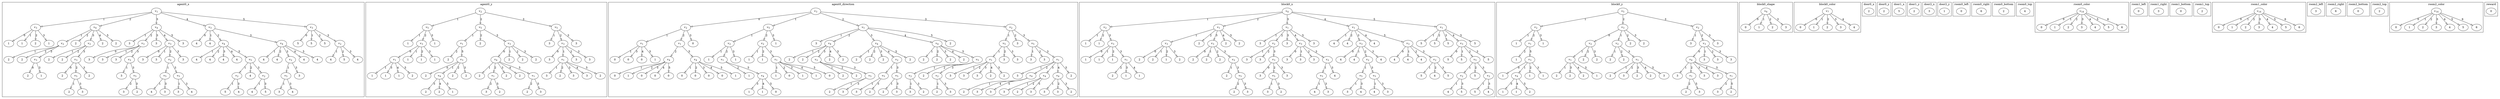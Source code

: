 digraph {
edge [arrowhead=empty]

subgraph cluster_agent0_x {
label="agent0_x"
agent0_x_n0 [label=<<i>v</i><sub>1</sub>>]
agent0_x_n0 -> agent0_x_n1 [label=<1>]
agent0_x_n1 [label=<<i>v</i><sub>3</sub>>]
agent0_x_n1 -> agent0_x_n2 [label=<0>]
agent0_x_n2 [label="1"]
agent0_x_n1 -> agent0_x_n3 [label=<1>]
agent0_x_n3 [label="1"]
agent0_x_n1 -> agent0_x_n4 [label=<2>]
agent0_x_n4 [label="2"]
agent0_x_n1 -> agent0_x_n5 [label=<3>]
agent0_x_n5 [label="1"]
agent0_x_n0 -> agent0_x_n6 [label=<2>]
agent0_x_n6 [label=<<i>v</i><sub>4</sub>>]
agent0_x_n6 -> agent0_x_n7 [label=<1>]
agent0_x_n7 [label=<<i>v</i><sub>2</sub>>]
agent0_x_n7 -> agent0_x_n8 [label=<1>]
agent0_x_n8 [label="2"]
agent0_x_n7 -> agent0_x_n9 [label=<2>]
agent0_x_n9 [label="2"]
agent0_x_n7 -> agent0_x_n10 [label=<3>]
agent0_x_n10 [label=<<i>v</i><sub>3</sub>>]
agent0_x_n10 -> agent0_x_n11 [label=<0>]
agent0_x_n11 [label="2"]
agent0_x_n10 -> agent0_x_n12 [label=<3>]
agent0_x_n12 [label="1"]
agent0_x_n6 -> agent0_x_n13 [label=<2>]
agent0_x_n13 [label="2"]
agent0_x_n6 -> agent0_x_n14 [label=<3>]
agent0_x_n14 [label=<<i>v</i><sub>2</sub>>]
agent0_x_n14 -> agent0_x_n15 [label=<1>]
agent0_x_n15 [label="2"]
agent0_x_n14 -> agent0_x_n16 [label=<2>]
agent0_x_n16 [label="2"]
agent0_x_n14 -> agent0_x_n17 [label=<3>]
agent0_x_n17 [label=<<i>v</i><sub>3</sub>>]
agent0_x_n17 -> agent0_x_n18 [label=<0>]
agent0_x_n18 [label="2"]
agent0_x_n17 -> agent0_x_n19 [label=<2>]
agent0_x_n19 [label=<<i>v</i><sub>5</sub>>]
agent0_x_n19 -> agent0_x_n20 [label=<1>]
agent0_x_n20 [label="2"]
agent0_x_n19 -> agent0_x_n21 [label=<3>]
agent0_x_n21 [label="3"]
agent0_x_n17 -> agent0_x_n22 [label=<3>]
agent0_x_n22 [label="2"]
agent0_x_n6 -> agent0_x_n23 [label=<4>]
agent0_x_n23 [label="2"]
agent0_x_n6 -> agent0_x_n24 [label=<5>]
agent0_x_n24 [label="2"]
agent0_x_n0 -> agent0_x_n25 [label=<3>]
agent0_x_n25 [label=<<i>v</i><sub>4</sub>>]
agent0_x_n25 -> agent0_x_n26 [label=<1>]
agent0_x_n26 [label="3"]
agent0_x_n25 -> agent0_x_n27 [label=<2>]
agent0_x_n27 [label=<<i>v</i><sub>3</sub>>]
agent0_x_n27 -> agent0_x_n28 [label=<0>]
agent0_x_n28 [label="3"]
agent0_x_n27 -> agent0_x_n29 [label=<1>]
agent0_x_n29 [label="3"]
agent0_x_n27 -> agent0_x_n30 [label=<2>]
agent0_x_n30 [label="3"]
agent0_x_n27 -> agent0_x_n31 [label=<3>]
agent0_x_n31 [label=<<i>v</i><sub>2</sub>>]
agent0_x_n31 -> agent0_x_n32 [label=<1>]
agent0_x_n32 [label="3"]
agent0_x_n31 -> agent0_x_n33 [label=<3>]
agent0_x_n33 [label=<<i>v</i><sub>5</sub>>]
agent0_x_n33 -> agent0_x_n34 [label=<2>]
agent0_x_n34 [label="3"]
agent0_x_n33 -> agent0_x_n35 [label=<3>]
agent0_x_n35 [label="2"]
agent0_x_n25 -> agent0_x_n36 [label=<3>]
agent0_x_n36 [label="3"]
agent0_x_n25 -> agent0_x_n37 [label=<4>]
agent0_x_n37 [label=<<i>v</i><sub>3</sub>>]
agent0_x_n37 -> agent0_x_n38 [label=<0>]
agent0_x_n38 [label="3"]
agent0_x_n37 -> agent0_x_n39 [label=<1>]
agent0_x_n39 [label="3"]
agent0_x_n37 -> agent0_x_n40 [label=<2>]
agent0_x_n40 [label=<<i>v</i><sub>2</sub>>]
agent0_x_n40 -> agent0_x_n41 [label=<1>]
agent0_x_n41 [label=<<i>v</i><sub>5</sub>>]
agent0_x_n41 -> agent0_x_n42 [label=<1>]
agent0_x_n42 [label="4"]
agent0_x_n41 -> agent0_x_n43 [label=<3>]
agent0_x_n43 [label="3"]
agent0_x_n40 -> agent0_x_n44 [label=<3>]
agent0_x_n44 [label=<<i>v</i><sub>5</sub>>]
agent0_x_n44 -> agent0_x_n45 [label=<1>]
agent0_x_n45 [label="3"]
agent0_x_n44 -> agent0_x_n46 [label=<3>]
agent0_x_n46 [label="4"]
agent0_x_n37 -> agent0_x_n47 [label=<3>]
agent0_x_n47 [label="3"]
agent0_x_n25 -> agent0_x_n48 [label=<5>]
agent0_x_n48 [label="3"]
agent0_x_n0 -> agent0_x_n49 [label=<4>]
agent0_x_n49 [label=<<i>v</i><sub>3</sub>>]
agent0_x_n49 -> agent0_x_n50 [label=<0>]
agent0_x_n50 [label="4"]
agent0_x_n49 -> agent0_x_n51 [label=<1>]
agent0_x_n51 [label="4"]
agent0_x_n49 -> agent0_x_n52 [label=<2>]
agent0_x_n52 [label=<<i>v</i><sub>4</sub>>]
agent0_x_n52 -> agent0_x_n53 [label=<1>]
agent0_x_n53 [label="4"]
agent0_x_n52 -> agent0_x_n54 [label=<2>]
agent0_x_n54 [label="4"]
agent0_x_n52 -> agent0_x_n55 [label=<3>]
agent0_x_n55 [label="4"]
agent0_x_n52 -> agent0_x_n56 [label=<4>]
agent0_x_n56 [label="4"]
agent0_x_n52 -> agent0_x_n57 [label=<5>]
agent0_x_n57 [label=<<i>v</i><sub>5</sub>>]
agent0_x_n57 -> agent0_x_n58 [label=<1>]
agent0_x_n58 [label=<<i>v</i><sub>2</sub>>]
agent0_x_n58 -> agent0_x_n59 [label=<1>]
agent0_x_n59 [label="5"]
agent0_x_n58 -> agent0_x_n60 [label=<3>]
agent0_x_n60 [label="4"]
agent0_x_n57 -> agent0_x_n61 [label=<2>]
agent0_x_n61 [label="4"]
agent0_x_n57 -> agent0_x_n62 [label=<3>]
agent0_x_n62 [label=<<i>v</i><sub>2</sub>>]
agent0_x_n62 -> agent0_x_n63 [label=<1>]
agent0_x_n63 [label="4"]
agent0_x_n62 -> agent0_x_n64 [label=<3>]
agent0_x_n64 [label="5"]
agent0_x_n49 -> agent0_x_n65 [label=<3>]
agent0_x_n65 [label=<<i>v</i><sub>4</sub>>]
agent0_x_n65 -> agent0_x_n66 [label=<1>]
agent0_x_n66 [label="4"]
agent0_x_n65 -> agent0_x_n67 [label=<2>]
agent0_x_n67 [label="4"]
agent0_x_n65 -> agent0_x_n68 [label=<3>]
agent0_x_n68 [label=<<i>v</i><sub>2</sub>>]
agent0_x_n68 -> agent0_x_n69 [label=<1>]
agent0_x_n69 [label=<<i>v</i><sub>5</sub>>]
agent0_x_n69 -> agent0_x_n70 [label=<1>]
agent0_x_n70 [label="3"]
agent0_x_n69 -> agent0_x_n71 [label=<3>]
agent0_x_n71 [label="4"]
agent0_x_n68 -> agent0_x_n72 [label=<3>]
agent0_x_n72 [label="3"]
agent0_x_n65 -> agent0_x_n73 [label=<4>]
agent0_x_n73 [label="4"]
agent0_x_n65 -> agent0_x_n74 [label=<5>]
agent0_x_n74 [label="4"]
agent0_x_n0 -> agent0_x_n75 [label=<5>]
agent0_x_n75 [label=<<i>v</i><sub>3</sub>>]
agent0_x_n75 -> agent0_x_n76 [label=<0>]
agent0_x_n76 [label="5"]
agent0_x_n75 -> agent0_x_n77 [label=<1>]
agent0_x_n77 [label="5"]
agent0_x_n75 -> agent0_x_n78 [label=<2>]
agent0_x_n78 [label="5"]
agent0_x_n75 -> agent0_x_n79 [label=<3>]
agent0_x_n79 [label=<<i>v</i><sub>2</sub>>]
agent0_x_n79 -> agent0_x_n80 [label=<1>]
agent0_x_n80 [label="4"]
agent0_x_n79 -> agent0_x_n81 [label=<2>]
agent0_x_n81 [label="5"]
agent0_x_n79 -> agent0_x_n82 [label=<3>]
agent0_x_n82 [label="4"]
}

subgraph cluster_agent0_y {
label="agent0_y"
agent0_y_n0 [label=<<i>v</i><sub>2</sub>>]
agent0_y_n0 -> agent0_y_n1 [label=<1>]
agent0_y_n1 [label=<<i>v</i><sub>5</sub>>]
agent0_y_n1 -> agent0_y_n2 [label=<1>]
agent0_y_n2 [label="1"]
agent0_y_n1 -> agent0_y_n3 [label=<2>]
agent0_y_n3 [label=<<i>v</i><sub>3</sub>>]
agent0_y_n3 -> agent0_y_n4 [label=<0>]
agent0_y_n4 [label=<<i>v</i><sub>1</sub>>]
agent0_y_n4 -> agent0_y_n5 [label=<1>]
agent0_y_n5 [label="1"]
agent0_y_n4 -> agent0_y_n6 [label=<3>]
agent0_y_n6 [label="1"]
agent0_y_n4 -> agent0_y_n7 [label=<4>]
agent0_y_n7 [label="1"]
agent0_y_n4 -> agent0_y_n8 [label=<5>]
agent0_y_n8 [label="2"]
agent0_y_n3 -> agent0_y_n9 [label=<1>]
agent0_y_n9 [label="1"]
agent0_y_n3 -> agent0_y_n10 [label=<2>]
agent0_y_n10 [label="1"]
agent0_y_n3 -> agent0_y_n11 [label=<3>]
agent0_y_n11 [label="1"]
agent0_y_n1 -> agent0_y_n12 [label=<3>]
agent0_y_n12 [label="1"]
agent0_y_n0 -> agent0_y_n13 [label=<2>]
agent0_y_n13 [label=<<i>v</i><sub>5</sub>>]
agent0_y_n13 -> agent0_y_n14 [label=<1>]
agent0_y_n14 [label=<<i>v</i><sub>1</sub>>]
agent0_y_n14 -> agent0_y_n15 [label=<2>]
agent0_y_n15 [label="2"]
agent0_y_n14 -> agent0_y_n16 [label=<5>]
agent0_y_n16 [label=<<i>v</i><sub>3</sub>>]
agent0_y_n16 -> agent0_y_n17 [label=<0>]
agent0_y_n17 [label="2"]
agent0_y_n16 -> agent0_y_n18 [label=<1>]
agent0_y_n18 [label=<<i>v</i><sub>4</sub>>]
agent0_y_n18 -> agent0_y_n19 [label=<3>]
agent0_y_n19 [label="2"]
agent0_y_n18 -> agent0_y_n20 [label=<4>]
agent0_y_n20 [label="2"]
agent0_y_n18 -> agent0_y_n21 [label=<5>]
agent0_y_n21 [label="1"]
agent0_y_n16 -> agent0_y_n22 [label=<2>]
agent0_y_n22 [label="2"]
agent0_y_n16 -> agent0_y_n23 [label=<3>]
agent0_y_n23 [label="2"]
agent0_y_n13 -> agent0_y_n24 [label=<2>]
agent0_y_n24 [label="2"]
agent0_y_n13 -> agent0_y_n25 [label=<3>]
agent0_y_n25 [label=<<i>v</i><sub>3</sub>>]
agent0_y_n25 -> agent0_y_n26 [label=<0>]
agent0_y_n26 [label=<<i>v</i><sub>4</sub>>]
agent0_y_n26 -> agent0_y_n27 [label=<1>]
agent0_y_n27 [label="2"]
agent0_y_n26 -> agent0_y_n28 [label=<2>]
agent0_y_n28 [label=<<i>v</i><sub>1</sub>>]
agent0_y_n28 -> agent0_y_n29 [label=<2>]
agent0_y_n29 [label="3"]
agent0_y_n28 -> agent0_y_n30 [label=<5>]
agent0_y_n30 [label="2"]
agent0_y_n26 -> agent0_y_n31 [label=<3>]
agent0_y_n31 [label="2"]
agent0_y_n26 -> agent0_y_n32 [label=<4>]
agent0_y_n32 [label="2"]
agent0_y_n26 -> agent0_y_n33 [label=<5>]
agent0_y_n33 [label=<<i>v</i><sub>1</sub>>]
agent0_y_n33 -> agent0_y_n34 [label=<2>]
agent0_y_n34 [label="2"]
agent0_y_n33 -> agent0_y_n35 [label=<5>]
agent0_y_n35 [label="3"]
agent0_y_n25 -> agent0_y_n36 [label=<1>]
agent0_y_n36 [label="2"]
agent0_y_n25 -> agent0_y_n37 [label=<2>]
agent0_y_n37 [label="2"]
agent0_y_n25 -> agent0_y_n38 [label=<3>]
agent0_y_n38 [label="2"]
agent0_y_n0 -> agent0_y_n39 [label=<3>]
agent0_y_n39 [label=<<i>v</i><sub>5</sub>>]
agent0_y_n39 -> agent0_y_n40 [label=<1>]
agent0_y_n40 [label="3"]
agent0_y_n39 -> agent0_y_n41 [label=<2>]
agent0_y_n41 [label=<<i>v</i><sub>3</sub>>]
agent0_y_n41 -> agent0_y_n42 [label=<0>]
agent0_y_n42 [label="3"]
agent0_y_n41 -> agent0_y_n43 [label=<1>]
agent0_y_n43 [label=<<i>v</i><sub>1</sub>>]
agent0_y_n43 -> agent0_y_n44 [label=<1>]
agent0_y_n44 [label="3"]
agent0_y_n43 -> agent0_y_n45 [label=<2>]
agent0_y_n45 [label="2"]
agent0_y_n43 -> agent0_y_n46 [label=<3>]
agent0_y_n46 [label="3"]
agent0_y_n43 -> agent0_y_n47 [label=<4>]
agent0_y_n47 [label="3"]
agent0_y_n43 -> agent0_y_n48 [label=<5>]
agent0_y_n48 [label="2"]
agent0_y_n41 -> agent0_y_n49 [label=<2>]
agent0_y_n49 [label="3"]
agent0_y_n41 -> agent0_y_n50 [label=<3>]
agent0_y_n50 [label="3"]
agent0_y_n39 -> agent0_y_n51 [label=<3>]
agent0_y_n51 [label="3"]
}

subgraph cluster_agent0_direction {
label="agent0_direction"
agent0_direction_n0 [label=<<i>v</i><sub>3</sub>>]
agent0_direction_n0 -> agent0_direction_n1 [label=<0>]
agent0_direction_n1 [label=<<i>v</i><sub>2</sub>>]
agent0_direction_n1 -> agent0_direction_n2 [label=<1>]
agent0_direction_n2 [label=<<i>v</i><sub>1</sub>>]
agent0_direction_n2 -> agent0_direction_n3 [label=<1>]
agent0_direction_n3 [label="0"]
agent0_direction_n2 -> agent0_direction_n4 [label=<3>]
agent0_direction_n4 [label="0"]
agent0_direction_n2 -> agent0_direction_n5 [label=<4>]
agent0_direction_n5 [label="0"]
agent0_direction_n2 -> agent0_direction_n6 [label=<5>]
agent0_direction_n6 [label="1"]
agent0_direction_n1 -> agent0_direction_n7 [label=<2>]
agent0_direction_n7 [label=<<i>v</i><sub>1</sub>>]
agent0_direction_n7 -> agent0_direction_n8 [label=<2>]
agent0_direction_n8 [label=<<i>v</i><sub>4</sub>>]
agent0_direction_n8 -> agent0_direction_n9 [label=<1>]
agent0_direction_n9 [label="0"]
agent0_direction_n8 -> agent0_direction_n10 [label=<2>]
agent0_direction_n10 [label="1"]
agent0_direction_n8 -> agent0_direction_n11 [label=<3>]
agent0_direction_n11 [label="0"]
agent0_direction_n8 -> agent0_direction_n12 [label=<4>]
agent0_direction_n12 [label="0"]
agent0_direction_n8 -> agent0_direction_n13 [label=<5>]
agent0_direction_n13 [label="0"]
agent0_direction_n7 -> agent0_direction_n14 [label=<5>]
agent0_direction_n14 [label=<<i>v</i><sub>4</sub>>]
agent0_direction_n14 -> agent0_direction_n15 [label=<1>]
agent0_direction_n15 [label="0"]
agent0_direction_n14 -> agent0_direction_n16 [label=<2>]
agent0_direction_n16 [label="0"]
agent0_direction_n14 -> agent0_direction_n17 [label=<3>]
agent0_direction_n17 [label="0"]
agent0_direction_n14 -> agent0_direction_n18 [label=<4>]
agent0_direction_n18 [label="0"]
agent0_direction_n14 -> agent0_direction_n19 [label=<5>]
agent0_direction_n19 [label="1"]
agent0_direction_n1 -> agent0_direction_n20 [label=<3>]
agent0_direction_n20 [label="0"]
agent0_direction_n0 -> agent0_direction_n21 [label=<1>]
agent0_direction_n21 [label=<<i>v</i><sub>5</sub>>]
agent0_direction_n21 -> agent0_direction_n22 [label=<1>]
agent0_direction_n22 [label=<<i>v</i><sub>2</sub>>]
agent0_direction_n22 -> agent0_direction_n23 [label=<1>]
agent0_direction_n23 [label="1"]
agent0_direction_n22 -> agent0_direction_n24 [label=<2>]
agent0_direction_n24 [label=<<i>v</i><sub>1</sub>>]
agent0_direction_n24 -> agent0_direction_n25 [label=<2>]
agent0_direction_n25 [label="1"]
agent0_direction_n24 -> agent0_direction_n26 [label=<5>]
agent0_direction_n26 [label=<<i>v</i><sub>4</sub>>]
agent0_direction_n26 -> agent0_direction_n27 [label=<3>]
agent0_direction_n27 [label="1"]
agent0_direction_n26 -> agent0_direction_n28 [label=<4>]
agent0_direction_n28 [label="1"]
agent0_direction_n26 -> agent0_direction_n29 [label=<5>]
agent0_direction_n29 [label="0"]
agent0_direction_n22 -> agent0_direction_n30 [label=<3>]
agent0_direction_n30 [label="1"]
agent0_direction_n21 -> agent0_direction_n31 [label=<2>]
agent0_direction_n31 [label=<<i>v</i><sub>2</sub>>]
agent0_direction_n31 -> agent0_direction_n32 [label=<1>]
agent0_direction_n32 [label="1"]
agent0_direction_n31 -> agent0_direction_n33 [label=<2>]
agent0_direction_n33 [label="1"]
agent0_direction_n31 -> agent0_direction_n34 [label=<3>]
agent0_direction_n34 [label=<<i>v</i><sub>1</sub>>]
agent0_direction_n34 -> agent0_direction_n35 [label=<1>]
agent0_direction_n35 [label="1"]
agent0_direction_n34 -> agent0_direction_n36 [label=<2>]
agent0_direction_n36 [label="0"]
agent0_direction_n34 -> agent0_direction_n37 [label=<3>]
agent0_direction_n37 [label="1"]
agent0_direction_n34 -> agent0_direction_n38 [label=<4>]
agent0_direction_n38 [label="1"]
agent0_direction_n34 -> agent0_direction_n39 [label=<5>]
agent0_direction_n39 [label="0"]
agent0_direction_n21 -> agent0_direction_n40 [label=<3>]
agent0_direction_n40 [label="1"]
agent0_direction_n0 -> agent0_direction_n41 [label=<2>]
agent0_direction_n41 [label=<<i>v</i><sub>1</sub>>]
agent0_direction_n41 -> agent0_direction_n42 [label=<1>]
agent0_direction_n42 [label="3"]
agent0_direction_n41 -> agent0_direction_n43 [label=<2>]
agent0_direction_n43 [label=<<i>v</i><sub>4</sub>>]
agent0_direction_n43 -> agent0_direction_n44 [label=<1>]
agent0_direction_n44 [label="2"]
agent0_direction_n43 -> agent0_direction_n45 [label=<2>]
agent0_direction_n45 [label="2"]
agent0_direction_n43 -> agent0_direction_n46 [label=<3>]
agent0_direction_n46 [label=<<i>v</i><sub>2</sub>>]
agent0_direction_n46 -> agent0_direction_n47 [label=<1>]
agent0_direction_n47 [label="2"]
agent0_direction_n46 -> agent0_direction_n48 [label=<2>]
agent0_direction_n48 [label="2"]
agent0_direction_n46 -> agent0_direction_n49 [label=<3>]
agent0_direction_n49 [label=<<i>v</i><sub>5</sub>>]
agent0_direction_n49 -> agent0_direction_n50 [label=<1>]
agent0_direction_n50 [label="2"]
agent0_direction_n49 -> agent0_direction_n51 [label=<3>]
agent0_direction_n51 [label="3"]
agent0_direction_n43 -> agent0_direction_n52 [label=<4>]
agent0_direction_n52 [label="2"]
agent0_direction_n43 -> agent0_direction_n53 [label=<5>]
agent0_direction_n53 [label="2"]
agent0_direction_n41 -> agent0_direction_n54 [label=<3>]
agent0_direction_n54 [label=<<i>v</i><sub>4</sub>>]
agent0_direction_n54 -> agent0_direction_n55 [label=<1>]
agent0_direction_n55 [label="2"]
agent0_direction_n54 -> agent0_direction_n56 [label=<2>]
agent0_direction_n56 [label="2"]
agent0_direction_n54 -> agent0_direction_n57 [label=<3>]
agent0_direction_n57 [label="2"]
agent0_direction_n54 -> agent0_direction_n58 [label=<4>]
agent0_direction_n58 [label=<<i>v</i><sub>2</sub>>]
agent0_direction_n58 -> agent0_direction_n59 [label=<1>]
agent0_direction_n59 [label=<<i>v</i><sub>5</sub>>]
agent0_direction_n59 -> agent0_direction_n60 [label=<1>]
agent0_direction_n60 [label="3"]
agent0_direction_n59 -> agent0_direction_n61 [label=<3>]
agent0_direction_n61 [label="2"]
agent0_direction_n58 -> agent0_direction_n62 [label=<3>]
agent0_direction_n62 [label=<<i>v</i><sub>5</sub>>]
agent0_direction_n62 -> agent0_direction_n63 [label=<1>]
agent0_direction_n63 [label="2"]
agent0_direction_n62 -> agent0_direction_n64 [label=<3>]
agent0_direction_n64 [label="3"]
agent0_direction_n54 -> agent0_direction_n65 [label=<5>]
agent0_direction_n65 [label="2"]
agent0_direction_n41 -> agent0_direction_n66 [label=<4>]
agent0_direction_n66 [label=<<i>v</i><sub>4</sub>>]
agent0_direction_n66 -> agent0_direction_n67 [label=<1>]
agent0_direction_n67 [label="2"]
agent0_direction_n66 -> agent0_direction_n68 [label=<2>]
agent0_direction_n68 [label="2"]
agent0_direction_n66 -> agent0_direction_n69 [label=<3>]
agent0_direction_n69 [label="2"]
agent0_direction_n66 -> agent0_direction_n70 [label=<4>]
agent0_direction_n70 [label="2"]
agent0_direction_n66 -> agent0_direction_n71 [label=<5>]
agent0_direction_n71 [label=<<i>v</i><sub>5</sub>>]
agent0_direction_n71 -> agent0_direction_n72 [label=<1>]
agent0_direction_n72 [label=<<i>v</i><sub>2</sub>>]
agent0_direction_n72 -> agent0_direction_n73 [label=<1>]
agent0_direction_n73 [label="3"]
agent0_direction_n72 -> agent0_direction_n74 [label=<3>]
agent0_direction_n74 [label="2"]
agent0_direction_n71 -> agent0_direction_n75 [label=<2>]
agent0_direction_n75 [label="2"]
agent0_direction_n71 -> agent0_direction_n76 [label=<3>]
agent0_direction_n76 [label=<<i>v</i><sub>2</sub>>]
agent0_direction_n76 -> agent0_direction_n77 [label=<1>]
agent0_direction_n77 [label="2"]
agent0_direction_n76 -> agent0_direction_n78 [label=<3>]
agent0_direction_n78 [label="3"]
agent0_direction_n41 -> agent0_direction_n79 [label=<5>]
agent0_direction_n79 [label="2"]
agent0_direction_n0 -> agent0_direction_n80 [label=<3>]
agent0_direction_n80 [label=<<i>v</i><sub>2</sub>>]
agent0_direction_n80 -> agent0_direction_n81 [label=<1>]
agent0_direction_n81 [label=<<i>v</i><sub>5</sub>>]
agent0_direction_n81 -> agent0_direction_n82 [label=<1>]
agent0_direction_n82 [label=<<i>v</i><sub>1</sub>>]
agent0_direction_n82 -> agent0_direction_n83 [label=<1>]
agent0_direction_n83 [label="3"]
agent0_direction_n82 -> agent0_direction_n84 [label=<2>]
agent0_direction_n84 [label="3"]
agent0_direction_n82 -> agent0_direction_n85 [label=<3>]
agent0_direction_n85 [label="3"]
agent0_direction_n82 -> agent0_direction_n86 [label=<4>]
agent0_direction_n86 [label="2"]
agent0_direction_n82 -> agent0_direction_n87 [label=<5>]
agent0_direction_n87 [label="2"]
agent0_direction_n81 -> agent0_direction_n88 [label=<2>]
agent0_direction_n88 [label="3"]
agent0_direction_n81 -> agent0_direction_n89 [label=<3>]
agent0_direction_n89 [label="3"]
agent0_direction_n80 -> agent0_direction_n90 [label=<2>]
agent0_direction_n90 [label="3"]
agent0_direction_n80 -> agent0_direction_n91 [label=<3>]
agent0_direction_n91 [label=<<i>v</i><sub>5</sub>>]
agent0_direction_n91 -> agent0_direction_n92 [label=<1>]
agent0_direction_n92 [label="3"]
agent0_direction_n91 -> agent0_direction_n93 [label=<2>]
agent0_direction_n93 [label="3"]
agent0_direction_n91 -> agent0_direction_n94 [label=<3>]
agent0_direction_n94 [label=<<i>v</i><sub>1</sub>>]
agent0_direction_n94 -> agent0_direction_n95 [label=<1>]
agent0_direction_n95 [label="3"]
agent0_direction_n94 -> agent0_direction_n96 [label=<2>]
agent0_direction_n96 [label=<<i>v</i><sub>4</sub>>]
agent0_direction_n96 -> agent0_direction_n97 [label=<1>]
agent0_direction_n97 [label="2"]
agent0_direction_n96 -> agent0_direction_n98 [label=<4>]
agent0_direction_n98 [label="3"]
agent0_direction_n96 -> agent0_direction_n99 [label=<5>]
agent0_direction_n99 [label="3"]
agent0_direction_n94 -> agent0_direction_n100 [label=<3>]
agent0_direction_n100 [label=<<i>v</i><sub>4</sub>>]
agent0_direction_n100 -> agent0_direction_n101 [label=<1>]
agent0_direction_n101 [label="3"]
agent0_direction_n100 -> agent0_direction_n102 [label=<2>]
agent0_direction_n102 [label="2"]
agent0_direction_n100 -> agent0_direction_n103 [label=<5>]
agent0_direction_n103 [label="3"]
agent0_direction_n94 -> agent0_direction_n104 [label=<4>]
agent0_direction_n104 [label=<<i>v</i><sub>4</sub>>]
agent0_direction_n104 -> agent0_direction_n105 [label=<1>]
agent0_direction_n105 [label="3"]
agent0_direction_n104 -> agent0_direction_n106 [label=<2>]
agent0_direction_n106 [label="3"]
agent0_direction_n104 -> agent0_direction_n107 [label=<3>]
agent0_direction_n107 [label="2"]
agent0_direction_n94 -> agent0_direction_n108 [label=<5>]
agent0_direction_n108 [label="2"]
}

subgraph cluster_block0_x {
label="block0_x"
block0_x_n0 [label=<<i>v</i><sub>4</sub>>]
block0_x_n0 -> block0_x_n1 [label=<1>]
block0_x_n1 [label=<<i>v</i><sub>2</sub>>]
block0_x_n1 -> block0_x_n2 [label=<1>]
block0_x_n2 [label="1"]
block0_x_n1 -> block0_x_n3 [label=<2>]
block0_x_n3 [label="1"]
block0_x_n1 -> block0_x_n4 [label=<3>]
block0_x_n4 [label=<<i>v</i><sub>3</sub>>]
block0_x_n4 -> block0_x_n5 [label=<0>]
block0_x_n5 [label="1"]
block0_x_n4 -> block0_x_n6 [label=<1>]
block0_x_n6 [label="1"]
block0_x_n4 -> block0_x_n7 [label=<2>]
block0_x_n7 [label="1"]
block0_x_n4 -> block0_x_n8 [label=<3>]
block0_x_n8 [label=<<i>v</i><sub>1</sub>>]
block0_x_n8 -> block0_x_n9 [label=<2>]
block0_x_n9 [label="2"]
block0_x_n8 -> block0_x_n10 [label=<3>]
block0_x_n10 [label="1"]
block0_x_n8 -> block0_x_n11 [label=<4>]
block0_x_n11 [label="1"]
block0_x_n0 -> block0_x_n12 [label=<2>]
block0_x_n12 [label=<<i>v</i><sub>1</sub>>]
block0_x_n12 -> block0_x_n13 [label=<1>]
block0_x_n13 [label=<<i>v</i><sub>3</sub>>]
block0_x_n13 -> block0_x_n14 [label=<0>]
block0_x_n14 [label="2"]
block0_x_n13 -> block0_x_n15 [label=<1>]
block0_x_n15 [label="2"]
block0_x_n13 -> block0_x_n16 [label=<2>]
block0_x_n16 [label="1"]
block0_x_n13 -> block0_x_n17 [label=<3>]
block0_x_n17 [label="2"]
block0_x_n12 -> block0_x_n18 [label=<2>]
block0_x_n18 [label="2"]
block0_x_n12 -> block0_x_n19 [label=<3>]
block0_x_n19 [label=<<i>v</i><sub>3</sub>>]
block0_x_n19 -> block0_x_n20 [label=<0>]
block0_x_n20 [label="2"]
block0_x_n19 -> block0_x_n21 [label=<1>]
block0_x_n21 [label="2"]
block0_x_n19 -> block0_x_n22 [label=<2>]
block0_x_n22 [label="2"]
block0_x_n19 -> block0_x_n23 [label=<3>]
block0_x_n23 [label=<<i>v</i><sub>2</sub>>]
block0_x_n23 -> block0_x_n24 [label=<1>]
block0_x_n24 [label="2"]
block0_x_n23 -> block0_x_n25 [label=<3>]
block0_x_n25 [label=<<i>v</i><sub>5</sub>>]
block0_x_n25 -> block0_x_n26 [label=<2>]
block0_x_n26 [label="2"]
block0_x_n25 -> block0_x_n27 [label=<3>]
block0_x_n27 [label="3"]
block0_x_n12 -> block0_x_n28 [label=<4>]
block0_x_n28 [label="2"]
block0_x_n12 -> block0_x_n29 [label=<5>]
block0_x_n29 [label="2"]
block0_x_n0 -> block0_x_n30 [label=<3>]
block0_x_n30 [label=<<i>v</i><sub>1</sub>>]
block0_x_n30 -> block0_x_n31 [label=<1>]
block0_x_n31 [label="3"]
block0_x_n30 -> block0_x_n32 [label=<2>]
block0_x_n32 [label=<<i>v</i><sub>2</sub>>]
block0_x_n32 -> block0_x_n33 [label=<1>]
block0_x_n33 [label="3"]
block0_x_n32 -> block0_x_n34 [label=<2>]
block0_x_n34 [label="3"]
block0_x_n32 -> block0_x_n35 [label=<3>]
block0_x_n35 [label=<<i>v</i><sub>3</sub>>]
block0_x_n35 -> block0_x_n36 [label=<0>]
block0_x_n36 [label="3"]
block0_x_n35 -> block0_x_n37 [label=<2>]
block0_x_n37 [label=<<i>v</i><sub>5</sub>>]
block0_x_n37 -> block0_x_n38 [label=<1>]
block0_x_n38 [label="3"]
block0_x_n37 -> block0_x_n39 [label=<3>]
block0_x_n39 [label="2"]
block0_x_n35 -> block0_x_n40 [label=<3>]
block0_x_n40 [label="3"]
block0_x_n30 -> block0_x_n41 [label=<3>]
block0_x_n41 [label="3"]
block0_x_n30 -> block0_x_n42 [label=<4>]
block0_x_n42 [label=<<i>v</i><sub>3</sub>>]
block0_x_n42 -> block0_x_n43 [label=<0>]
block0_x_n43 [label="3"]
block0_x_n42 -> block0_x_n44 [label=<1>]
block0_x_n44 [label="3"]
block0_x_n42 -> block0_x_n45 [label=<2>]
block0_x_n45 [label="3"]
block0_x_n42 -> block0_x_n46 [label=<3>]
block0_x_n46 [label=<<i>v</i><sub>2</sub>>]
block0_x_n46 -> block0_x_n47 [label=<1>]
block0_x_n47 [label=<<i>v</i><sub>5</sub>>]
block0_x_n47 -> block0_x_n48 [label=<1>]
block0_x_n48 [label="4"]
block0_x_n47 -> block0_x_n49 [label=<3>]
block0_x_n49 [label="3"]
block0_x_n46 -> block0_x_n50 [label=<3>]
block0_x_n50 [label="4"]
block0_x_n30 -> block0_x_n51 [label=<5>]
block0_x_n51 [label="3"]
block0_x_n0 -> block0_x_n52 [label=<4>]
block0_x_n52 [label=<<i>v</i><sub>1</sub>>]
block0_x_n52 -> block0_x_n53 [label=<1>]
block0_x_n53 [label="4"]
block0_x_n52 -> block0_x_n54 [label=<2>]
block0_x_n54 [label="4"]
block0_x_n52 -> block0_x_n55 [label=<3>]
block0_x_n55 [label=<<i>v</i><sub>3</sub>>]
block0_x_n55 -> block0_x_n56 [label=<0>]
block0_x_n56 [label="4"]
block0_x_n55 -> block0_x_n57 [label=<1>]
block0_x_n57 [label="4"]
block0_x_n55 -> block0_x_n58 [label=<2>]
block0_x_n58 [label=<<i>v</i><sub>2</sub>>]
block0_x_n58 -> block0_x_n59 [label=<1>]
block0_x_n59 [label=<<i>v</i><sub>5</sub>>]
block0_x_n59 -> block0_x_n60 [label=<1>]
block0_x_n60 [label="3"]
block0_x_n59 -> block0_x_n61 [label=<3>]
block0_x_n61 [label="4"]
block0_x_n58 -> block0_x_n62 [label=<3>]
block0_x_n62 [label=<<i>v</i><sub>5</sub>>]
block0_x_n62 -> block0_x_n63 [label=<1>]
block0_x_n63 [label="4"]
block0_x_n62 -> block0_x_n64 [label=<3>]
block0_x_n64 [label="3"]
block0_x_n55 -> block0_x_n65 [label=<3>]
block0_x_n65 [label="4"]
block0_x_n52 -> block0_x_n66 [label=<4>]
block0_x_n66 [label="4"]
block0_x_n52 -> block0_x_n67 [label=<5>]
block0_x_n67 [label=<<i>v</i><sub>3</sub>>]
block0_x_n67 -> block0_x_n68 [label=<0>]
block0_x_n68 [label="4"]
block0_x_n67 -> block0_x_n69 [label=<1>]
block0_x_n69 [label="4"]
block0_x_n67 -> block0_x_n70 [label=<2>]
block0_x_n70 [label="4"]
block0_x_n67 -> block0_x_n71 [label=<3>]
block0_x_n71 [label=<<i>v</i><sub>2</sub>>]
block0_x_n71 -> block0_x_n72 [label=<1>]
block0_x_n72 [label="5"]
block0_x_n71 -> block0_x_n73 [label=<2>]
block0_x_n73 [label="4"]
block0_x_n71 -> block0_x_n74 [label=<3>]
block0_x_n74 [label="5"]
block0_x_n0 -> block0_x_n75 [label=<5>]
block0_x_n75 [label=<<i>v</i><sub>1</sub>>]
block0_x_n75 -> block0_x_n76 [label=<1>]
block0_x_n76 [label="5"]
block0_x_n75 -> block0_x_n77 [label=<2>]
block0_x_n77 [label="5"]
block0_x_n75 -> block0_x_n78 [label=<3>]
block0_x_n78 [label="5"]
block0_x_n75 -> block0_x_n79 [label=<4>]
block0_x_n79 [label=<<i>v</i><sub>3</sub>>]
block0_x_n79 -> block0_x_n80 [label=<0>]
block0_x_n80 [label="5"]
block0_x_n79 -> block0_x_n81 [label=<1>]
block0_x_n81 [label="5"]
block0_x_n79 -> block0_x_n82 [label=<2>]
block0_x_n82 [label=<<i>v</i><sub>5</sub>>]
block0_x_n82 -> block0_x_n83 [label=<1>]
block0_x_n83 [label=<<i>v</i><sub>2</sub>>]
block0_x_n83 -> block0_x_n84 [label=<1>]
block0_x_n84 [label="4"]
block0_x_n83 -> block0_x_n85 [label=<3>]
block0_x_n85 [label="5"]
block0_x_n82 -> block0_x_n86 [label=<2>]
block0_x_n86 [label="5"]
block0_x_n82 -> block0_x_n87 [label=<3>]
block0_x_n87 [label=<<i>v</i><sub>2</sub>>]
block0_x_n87 -> block0_x_n88 [label=<1>]
block0_x_n88 [label="5"]
block0_x_n87 -> block0_x_n89 [label=<3>]
block0_x_n89 [label="4"]
block0_x_n79 -> block0_x_n90 [label=<3>]
block0_x_n90 [label="5"]
block0_x_n75 -> block0_x_n91 [label=<5>]
block0_x_n91 [label="5"]
}

subgraph cluster_block0_y {
label="block0_y"
block0_y_n0 [label=<<i>v</i><sub>5</sub>>]
block0_y_n0 -> block0_y_n1 [label=<1>]
block0_y_n1 [label=<<i>v</i><sub>2</sub>>]
block0_y_n1 -> block0_y_n2 [label=<1>]
block0_y_n2 [label="1"]
block0_y_n1 -> block0_y_n3 [label=<2>]
block0_y_n3 [label=<<i>v</i><sub>1</sub>>]
block0_y_n3 -> block0_y_n4 [label=<2>]
block0_y_n4 [label="1"]
block0_y_n3 -> block0_y_n5 [label=<5>]
block0_y_n5 [label=<<i>v</i><sub>3</sub>>]
block0_y_n5 -> block0_y_n6 [label=<0>]
block0_y_n6 [label="1"]
block0_y_n5 -> block0_y_n7 [label=<1>]
block0_y_n7 [label=<<i>v</i><sub>4</sub>>]
block0_y_n7 -> block0_y_n8 [label=<3>]
block0_y_n8 [label="1"]
block0_y_n7 -> block0_y_n9 [label=<4>]
block0_y_n9 [label="1"]
block0_y_n7 -> block0_y_n10 [label=<5>]
block0_y_n10 [label="2"]
block0_y_n5 -> block0_y_n11 [label=<2>]
block0_y_n11 [label="1"]
block0_y_n5 -> block0_y_n12 [label=<3>]
block0_y_n12 [label="1"]
block0_y_n1 -> block0_y_n13 [label=<3>]
block0_y_n13 [label="1"]
block0_y_n0 -> block0_y_n14 [label=<2>]
block0_y_n14 [label=<<i>v</i><sub>3</sub>>]
block0_y_n14 -> block0_y_n15 [label=<0>]
block0_y_n15 [label=<<i>v</i><sub>2</sub>>]
block0_y_n15 -> block0_y_n16 [label=<1>]
block0_y_n16 [label=<<i>v</i><sub>1</sub>>]
block0_y_n16 -> block0_y_n17 [label=<1>]
block0_y_n17 [label="2"]
block0_y_n16 -> block0_y_n18 [label=<3>]
block0_y_n18 [label="2"]
block0_y_n16 -> block0_y_n19 [label=<4>]
block0_y_n19 [label="2"]
block0_y_n16 -> block0_y_n20 [label=<5>]
block0_y_n20 [label="1"]
block0_y_n15 -> block0_y_n21 [label=<2>]
block0_y_n21 [label="2"]
block0_y_n15 -> block0_y_n22 [label=<3>]
block0_y_n22 [label="2"]
block0_y_n14 -> block0_y_n23 [label=<1>]
block0_y_n23 [label=<<i>v</i><sub>2</sub>>]
block0_y_n23 -> block0_y_n24 [label=<1>]
block0_y_n24 [label="2"]
block0_y_n23 -> block0_y_n25 [label=<2>]
block0_y_n25 [label="2"]
block0_y_n23 -> block0_y_n26 [label=<3>]
block0_y_n26 [label=<<i>v</i><sub>1</sub>>]
block0_y_n26 -> block0_y_n27 [label=<1>]
block0_y_n27 [label="2"]
block0_y_n26 -> block0_y_n28 [label=<2>]
block0_y_n28 [label="3"]
block0_y_n26 -> block0_y_n29 [label=<3>]
block0_y_n29 [label="2"]
block0_y_n26 -> block0_y_n30 [label=<4>]
block0_y_n30 [label="2"]
block0_y_n26 -> block0_y_n31 [label=<5>]
block0_y_n31 [label="3"]
block0_y_n14 -> block0_y_n32 [label=<2>]
block0_y_n32 [label="2"]
block0_y_n14 -> block0_y_n33 [label=<3>]
block0_y_n33 [label="2"]
block0_y_n0 -> block0_y_n34 [label=<3>]
block0_y_n34 [label=<<i>v</i><sub>2</sub>>]
block0_y_n34 -> block0_y_n35 [label=<1>]
block0_y_n35 [label="3"]
block0_y_n34 -> block0_y_n36 [label=<2>]
block0_y_n36 [label=<<i>v</i><sub>3</sub>>]
block0_y_n36 -> block0_y_n37 [label=<0>]
block0_y_n37 [label=<<i>v</i><sub>4</sub>>]
block0_y_n37 -> block0_y_n38 [label=<1>]
block0_y_n38 [label="3"]
block0_y_n37 -> block0_y_n39 [label=<2>]
block0_y_n39 [label=<<i>v</i><sub>1</sub>>]
block0_y_n39 -> block0_y_n40 [label=<2>]
block0_y_n40 [label="2"]
block0_y_n39 -> block0_y_n41 [label=<5>]
block0_y_n41 [label="3"]
block0_y_n37 -> block0_y_n42 [label=<3>]
block0_y_n42 [label="3"]
block0_y_n37 -> block0_y_n43 [label=<4>]
block0_y_n43 [label="3"]
block0_y_n37 -> block0_y_n44 [label=<5>]
block0_y_n44 [label=<<i>v</i><sub>1</sub>>]
block0_y_n44 -> block0_y_n45 [label=<2>]
block0_y_n45 [label="3"]
block0_y_n44 -> block0_y_n46 [label=<5>]
block0_y_n46 [label="2"]
block0_y_n36 -> block0_y_n47 [label=<1>]
block0_y_n47 [label="3"]
block0_y_n36 -> block0_y_n48 [label=<2>]
block0_y_n48 [label="3"]
block0_y_n36 -> block0_y_n49 [label=<3>]
block0_y_n49 [label="3"]
block0_y_n34 -> block0_y_n50 [label=<3>]
block0_y_n50 [label="3"]
}

subgraph cluster_block0_shape {
label="block0_shape"
block0_shape_n0 [label=<<i>v</i><sub>6</sub>>]
block0_shape_n0 -> block0_shape_n1 [label=<0>]
block0_shape_n1 [label="0"]
block0_shape_n0 -> block0_shape_n2 [label=<1>]
block0_shape_n2 [label="1"]
block0_shape_n0 -> block0_shape_n3 [label=<2>]
block0_shape_n3 [label="2"]
block0_shape_n0 -> block0_shape_n4 [label=<3>]
block0_shape_n4 [label="3"]
}

subgraph cluster_block0_color {
label="block0_color"
block0_color_n0 [label=<<i>v</i><sub>7</sub>>]
block0_color_n0 -> block0_color_n1 [label=<0>]
block0_color_n1 [label="0"]
block0_color_n0 -> block0_color_n2 [label=<1>]
block0_color_n2 [label="1"]
block0_color_n0 -> block0_color_n3 [label=<2>]
block0_color_n3 [label="2"]
block0_color_n0 -> block0_color_n4 [label=<3>]
block0_color_n4 [label="3"]
block0_color_n0 -> block0_color_n5 [label=<4>]
block0_color_n5 [label="4"]
}

subgraph cluster_door0_x {
label="door0_x"
door0_x_n0 [label="2"]
}

subgraph cluster_door0_y {
label="door0_y"
door0_y_n0 [label="2"]
}

subgraph cluster_door1_x {
label="door1_x"
door1_x_n0 [label="5"]
}

subgraph cluster_door1_y {
label="door1_y"
door1_y_n0 [label="2"]
}

subgraph cluster_door2_x {
label="door2_x"
door2_x_n0 [label="3"]
}

subgraph cluster_door2_y {
label="door2_y"
door2_y_n0 [label="1"]
}

subgraph cluster_room0_left {
label="room0_left"
room0_left_n0 [label="0"]
}

subgraph cluster_room0_right {
label="room0_right"
room0_right_n0 [label="6"]
}

subgraph cluster_room0_bottom {
label="room0_bottom"
room0_bottom_n0 [label="2"]
}

subgraph cluster_room0_top {
label="room0_top"
room0_top_n0 [label="4"]
}

subgraph cluster_room0_color {
label="room0_color"
room0_color_n0 [label=<<i>v</i><sub>14</sub>>]
room0_color_n0 -> room0_color_n1 [label=<0>]
room0_color_n1 [label="0"]
room0_color_n0 -> room0_color_n2 [label=<1>]
room0_color_n2 [label="1"]
room0_color_n0 -> room0_color_n3 [label=<2>]
room0_color_n3 [label="2"]
room0_color_n0 -> room0_color_n4 [label=<3>]
room0_color_n4 [label="3"]
room0_color_n0 -> room0_color_n5 [label=<4>]
room0_color_n5 [label="4"]
room0_color_n0 -> room0_color_n6 [label=<5>]
room0_color_n6 [label="5"]
room0_color_n0 -> room0_color_n7 [label=<6>]
room0_color_n7 [label="6"]
}

subgraph cluster_room1_left {
label="room1_left"
room1_left_n0 [label="0"]
}

subgraph cluster_room1_right {
label="room1_right"
room1_right_n0 [label="3"]
}

subgraph cluster_room1_bottom {
label="room1_bottom"
room1_bottom_n0 [label="0"]
}

subgraph cluster_room1_top {
label="room1_top"
room1_top_n0 [label="2"]
}

subgraph cluster_room1_color {
label="room1_color"
room1_color_n0 [label=<<i>v</i><sub>14</sub>>]
room1_color_n0 -> room1_color_n1 [label=<0>]
room1_color_n1 [label="0"]
room1_color_n0 -> room1_color_n2 [label=<1>]
room1_color_n2 [label="1"]
room1_color_n0 -> room1_color_n3 [label=<2>]
room1_color_n3 [label="2"]
room1_color_n0 -> room1_color_n4 [label=<3>]
room1_color_n4 [label="3"]
room1_color_n0 -> room1_color_n5 [label=<4>]
room1_color_n5 [label="4"]
room1_color_n0 -> room1_color_n6 [label=<5>]
room1_color_n6 [label="5"]
room1_color_n0 -> room1_color_n7 [label=<6>]
room1_color_n7 [label="6"]
}

subgraph cluster_room2_left {
label="room2_left"
room2_left_n0 [label="3"]
}

subgraph cluster_room2_right {
label="room2_right"
room2_right_n0 [label="6"]
}

subgraph cluster_room2_bottom {
label="room2_bottom"
room2_bottom_n0 [label="0"]
}

subgraph cluster_room2_top {
label="room2_top"
room2_top_n0 [label="2"]
}

subgraph cluster_room2_color {
label="room2_color"
room2_color_n0 [label=<<i>v</i><sub>14</sub>>]
room2_color_n0 -> room2_color_n1 [label=<0>]
room2_color_n1 [label="0"]
room2_color_n0 -> room2_color_n2 [label=<1>]
room2_color_n2 [label="1"]
room2_color_n0 -> room2_color_n3 [label=<2>]
room2_color_n3 [label="2"]
room2_color_n0 -> room2_color_n4 [label=<3>]
room2_color_n4 [label="3"]
room2_color_n0 -> room2_color_n5 [label=<4>]
room2_color_n5 [label="4"]
room2_color_n0 -> room2_color_n6 [label=<5>]
room2_color_n6 [label="5"]
room2_color_n0 -> room2_color_n7 [label=<6>]
room2_color_n7 [label="6"]
}

subgraph cluster_reward {
label="reward"
reward_n0 [label="0"]
}
}
